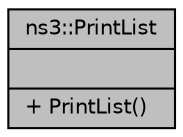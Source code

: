 digraph "ns3::PrintList"
{
  edge [fontname="Helvetica",fontsize="10",labelfontname="Helvetica",labelfontsize="10"];
  node [fontname="Helvetica",fontsize="10",shape=record];
  Node1 [label="{ns3::PrintList\n||+ PrintList()\l}",height=0.2,width=0.4,color="black", fillcolor="grey75", style="filled", fontcolor="black"];
}
